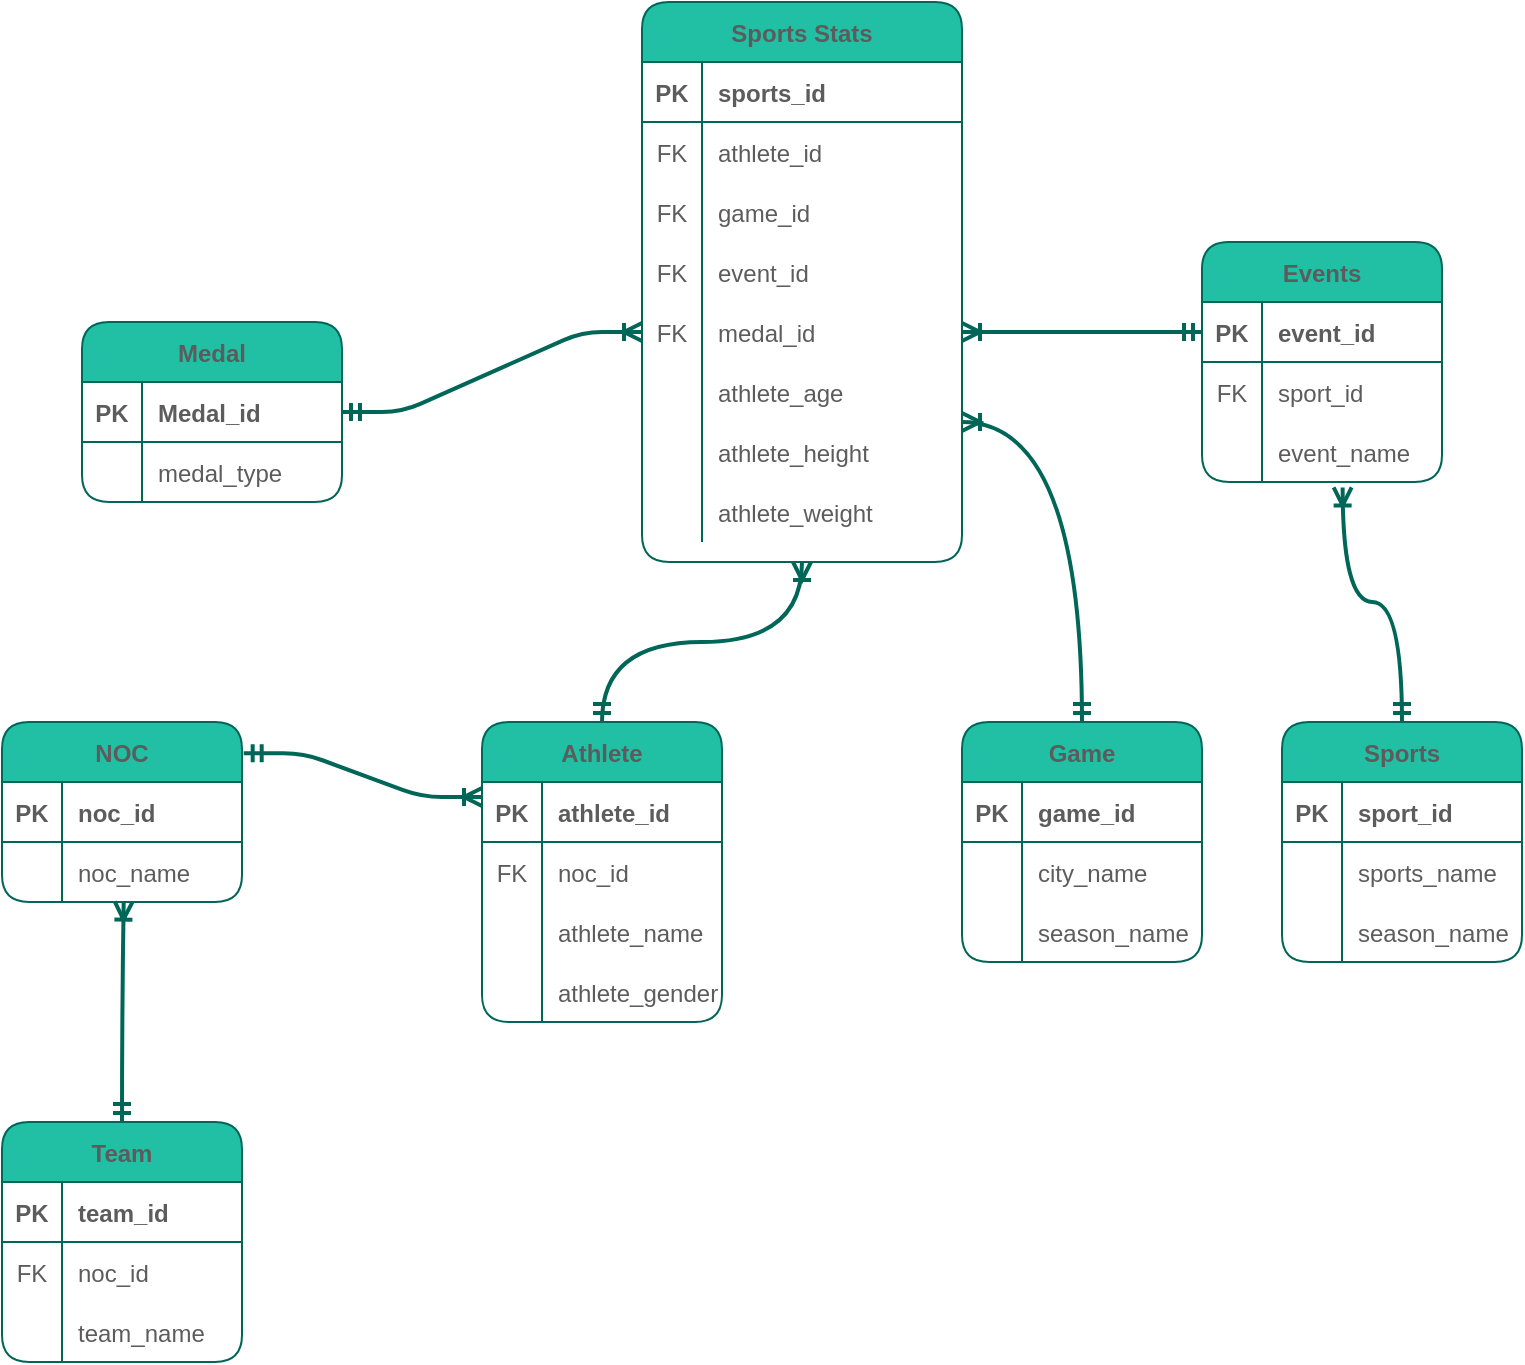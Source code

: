 <mxfile version="13.9.9" type="device"><diagram id="WiiV5bWWu4j-bYSQDRkj" name="Page-1"><mxGraphModel dx="1220" dy="756" grid="1" gridSize="10" guides="1" tooltips="1" connect="1" arrows="1" fold="1" page="1" pageScale="1" pageWidth="1169" pageHeight="827" math="0" shadow="0"><root><mxCell id="0"/><mxCell id="1" parent="0"/><mxCell id="tx4dGXhJvyXeNef-bfkc-3" value="Medal" style="shape=table;startSize=30;container=1;collapsible=1;childLayout=tableLayout;fixedRows=1;rowLines=0;fontStyle=1;align=center;resizeLast=1;labelBackgroundColor=none;rounded=1;shadow=0;sketch=0;fillColor=#21C0A5;strokeColor=#006658;fontColor=#5C5C5C;" vertex="1" parent="1"><mxGeometry x="120" y="240" width="130" height="90" as="geometry"/></mxCell><mxCell id="tx4dGXhJvyXeNef-bfkc-4" value="" style="shape=partialRectangle;collapsible=0;dropTarget=0;pointerEvents=0;fillColor=none;top=0;left=0;bottom=1;right=0;points=[[0,0.5],[1,0.5]];portConstraint=eastwest;strokeColor=#006658;fontColor=#5C5C5C;" vertex="1" parent="tx4dGXhJvyXeNef-bfkc-3"><mxGeometry y="30" width="130" height="30" as="geometry"/></mxCell><mxCell id="tx4dGXhJvyXeNef-bfkc-5" value="PK" style="shape=partialRectangle;connectable=0;fillColor=none;top=0;left=0;bottom=0;right=0;fontStyle=1;overflow=hidden;strokeColor=#006658;fontColor=#5C5C5C;" vertex="1" parent="tx4dGXhJvyXeNef-bfkc-4"><mxGeometry width="30" height="30" as="geometry"/></mxCell><mxCell id="tx4dGXhJvyXeNef-bfkc-6" value="Medal_id" style="shape=partialRectangle;connectable=0;fillColor=none;top=0;left=0;bottom=0;right=0;align=left;spacingLeft=6;fontStyle=1;overflow=hidden;strokeColor=#006658;fontColor=#5C5C5C;" vertex="1" parent="tx4dGXhJvyXeNef-bfkc-4"><mxGeometry x="30" width="100" height="30" as="geometry"/></mxCell><mxCell id="tx4dGXhJvyXeNef-bfkc-7" value="" style="shape=partialRectangle;collapsible=0;dropTarget=0;pointerEvents=0;fillColor=none;top=0;left=0;bottom=0;right=0;points=[[0,0.5],[1,0.5]];portConstraint=eastwest;strokeColor=#006658;fontColor=#5C5C5C;" vertex="1" parent="tx4dGXhJvyXeNef-bfkc-3"><mxGeometry y="60" width="130" height="30" as="geometry"/></mxCell><mxCell id="tx4dGXhJvyXeNef-bfkc-8" value="" style="shape=partialRectangle;connectable=0;fillColor=none;top=0;left=0;bottom=0;right=0;editable=1;overflow=hidden;strokeColor=#006658;fontColor=#5C5C5C;" vertex="1" parent="tx4dGXhJvyXeNef-bfkc-7"><mxGeometry width="30" height="30" as="geometry"/></mxCell><mxCell id="tx4dGXhJvyXeNef-bfkc-9" value="medal_type" style="shape=partialRectangle;connectable=0;fillColor=none;top=0;left=0;bottom=0;right=0;align=left;spacingLeft=6;overflow=hidden;strokeColor=#006658;fontColor=#5C5C5C;" vertex="1" parent="tx4dGXhJvyXeNef-bfkc-7"><mxGeometry x="30" width="100" height="30" as="geometry"/></mxCell><mxCell id="tx4dGXhJvyXeNef-bfkc-17" value="NOC" style="shape=table;startSize=30;container=1;collapsible=1;childLayout=tableLayout;fixedRows=1;rowLines=0;fontStyle=1;align=center;resizeLast=1;labelBackgroundColor=none;rounded=1;shadow=0;sketch=0;fillColor=#21C0A5;strokeColor=#006658;fontColor=#5C5C5C;" vertex="1" parent="1"><mxGeometry x="80" y="440" width="120" height="90" as="geometry"/></mxCell><mxCell id="tx4dGXhJvyXeNef-bfkc-18" value="" style="shape=partialRectangle;collapsible=0;dropTarget=0;pointerEvents=0;fillColor=none;top=0;left=0;bottom=1;right=0;points=[[0,0.5],[1,0.5]];portConstraint=eastwest;strokeColor=#006658;fontColor=#5C5C5C;" vertex="1" parent="tx4dGXhJvyXeNef-bfkc-17"><mxGeometry y="30" width="120" height="30" as="geometry"/></mxCell><mxCell id="tx4dGXhJvyXeNef-bfkc-19" value="PK" style="shape=partialRectangle;connectable=0;fillColor=none;top=0;left=0;bottom=0;right=0;fontStyle=1;overflow=hidden;strokeColor=#006658;fontColor=#5C5C5C;" vertex="1" parent="tx4dGXhJvyXeNef-bfkc-18"><mxGeometry width="30" height="30" as="geometry"/></mxCell><mxCell id="tx4dGXhJvyXeNef-bfkc-20" value="noc_id" style="shape=partialRectangle;connectable=0;fillColor=none;top=0;left=0;bottom=0;right=0;align=left;spacingLeft=6;fontStyle=1;overflow=hidden;strokeColor=#006658;fontColor=#5C5C5C;" vertex="1" parent="tx4dGXhJvyXeNef-bfkc-18"><mxGeometry x="30" width="90" height="30" as="geometry"/></mxCell><mxCell id="tx4dGXhJvyXeNef-bfkc-21" value="" style="shape=partialRectangle;collapsible=0;dropTarget=0;pointerEvents=0;fillColor=none;top=0;left=0;bottom=0;right=0;points=[[0,0.5],[1,0.5]];portConstraint=eastwest;strokeColor=#006658;fontColor=#5C5C5C;" vertex="1" parent="tx4dGXhJvyXeNef-bfkc-17"><mxGeometry y="60" width="120" height="30" as="geometry"/></mxCell><mxCell id="tx4dGXhJvyXeNef-bfkc-22" value="" style="shape=partialRectangle;connectable=0;fillColor=none;top=0;left=0;bottom=0;right=0;editable=1;overflow=hidden;strokeColor=#006658;fontColor=#5C5C5C;" vertex="1" parent="tx4dGXhJvyXeNef-bfkc-21"><mxGeometry width="30" height="30" as="geometry"/></mxCell><mxCell id="tx4dGXhJvyXeNef-bfkc-23" value="noc_name" style="shape=partialRectangle;connectable=0;fillColor=none;top=0;left=0;bottom=0;right=0;align=left;spacingLeft=6;overflow=hidden;strokeColor=#006658;fontColor=#5C5C5C;" vertex="1" parent="tx4dGXhJvyXeNef-bfkc-21"><mxGeometry x="30" width="90" height="30" as="geometry"/></mxCell><mxCell id="tx4dGXhJvyXeNef-bfkc-24" value="Team" style="shape=table;startSize=30;container=1;collapsible=1;childLayout=tableLayout;fixedRows=1;rowLines=0;fontStyle=1;align=center;resizeLast=1;labelBackgroundColor=none;rounded=1;shadow=0;sketch=0;fillColor=#21C0A5;strokeColor=#006658;fontColor=#5C5C5C;" vertex="1" parent="1"><mxGeometry x="80" y="640" width="120" height="120" as="geometry"/></mxCell><mxCell id="tx4dGXhJvyXeNef-bfkc-25" value="" style="shape=partialRectangle;collapsible=0;dropTarget=0;pointerEvents=0;fillColor=none;top=0;left=0;bottom=1;right=0;points=[[0,0.5],[1,0.5]];portConstraint=eastwest;strokeColor=#006658;fontColor=#5C5C5C;" vertex="1" parent="tx4dGXhJvyXeNef-bfkc-24"><mxGeometry y="30" width="120" height="30" as="geometry"/></mxCell><mxCell id="tx4dGXhJvyXeNef-bfkc-26" value="PK" style="shape=partialRectangle;connectable=0;fillColor=none;top=0;left=0;bottom=0;right=0;fontStyle=1;overflow=hidden;strokeColor=#006658;fontColor=#5C5C5C;" vertex="1" parent="tx4dGXhJvyXeNef-bfkc-25"><mxGeometry width="30" height="30" as="geometry"/></mxCell><mxCell id="tx4dGXhJvyXeNef-bfkc-27" value="team_id" style="shape=partialRectangle;connectable=0;fillColor=none;top=0;left=0;bottom=0;right=0;align=left;spacingLeft=6;fontStyle=1;overflow=hidden;strokeColor=#006658;fontColor=#5C5C5C;" vertex="1" parent="tx4dGXhJvyXeNef-bfkc-25"><mxGeometry x="30" width="90" height="30" as="geometry"/></mxCell><mxCell id="tx4dGXhJvyXeNef-bfkc-28" value="" style="shape=partialRectangle;collapsible=0;dropTarget=0;pointerEvents=0;fillColor=none;top=0;left=0;bottom=0;right=0;points=[[0,0.5],[1,0.5]];portConstraint=eastwest;strokeColor=#006658;fontColor=#5C5C5C;" vertex="1" parent="tx4dGXhJvyXeNef-bfkc-24"><mxGeometry y="60" width="120" height="30" as="geometry"/></mxCell><mxCell id="tx4dGXhJvyXeNef-bfkc-29" value="FK" style="shape=partialRectangle;connectable=0;fillColor=none;top=0;left=0;bottom=0;right=0;editable=1;overflow=hidden;strokeColor=#006658;fontColor=#5C5C5C;" vertex="1" parent="tx4dGXhJvyXeNef-bfkc-28"><mxGeometry width="30" height="30" as="geometry"/></mxCell><mxCell id="tx4dGXhJvyXeNef-bfkc-30" value="noc_id" style="shape=partialRectangle;connectable=0;fillColor=none;top=0;left=0;bottom=0;right=0;align=left;spacingLeft=6;overflow=hidden;strokeColor=#006658;fontColor=#5C5C5C;" vertex="1" parent="tx4dGXhJvyXeNef-bfkc-28"><mxGeometry x="30" width="90" height="30" as="geometry"/></mxCell><mxCell id="tx4dGXhJvyXeNef-bfkc-31" value="" style="shape=partialRectangle;collapsible=0;dropTarget=0;pointerEvents=0;fillColor=none;top=0;left=0;bottom=0;right=0;points=[[0,0.5],[1,0.5]];portConstraint=eastwest;strokeColor=#006658;fontColor=#5C5C5C;" vertex="1" parent="tx4dGXhJvyXeNef-bfkc-24"><mxGeometry y="90" width="120" height="30" as="geometry"/></mxCell><mxCell id="tx4dGXhJvyXeNef-bfkc-32" value="" style="shape=partialRectangle;connectable=0;fillColor=none;top=0;left=0;bottom=0;right=0;editable=1;overflow=hidden;strokeColor=#006658;fontColor=#5C5C5C;" vertex="1" parent="tx4dGXhJvyXeNef-bfkc-31"><mxGeometry width="30" height="30" as="geometry"/></mxCell><mxCell id="tx4dGXhJvyXeNef-bfkc-33" value="team_name" style="shape=partialRectangle;connectable=0;fillColor=none;top=0;left=0;bottom=0;right=0;align=left;spacingLeft=6;overflow=hidden;strokeColor=#006658;fontColor=#5C5C5C;" vertex="1" parent="tx4dGXhJvyXeNef-bfkc-31"><mxGeometry x="30" width="90" height="30" as="geometry"/></mxCell><mxCell id="tx4dGXhJvyXeNef-bfkc-37" value="Athlete" style="shape=table;startSize=30;container=1;collapsible=1;childLayout=tableLayout;fixedRows=1;rowLines=0;fontStyle=1;align=center;resizeLast=1;labelBackgroundColor=none;rounded=1;shadow=0;sketch=0;fillColor=#21C0A5;strokeColor=#006658;fontColor=#5C5C5C;" vertex="1" parent="1"><mxGeometry x="320" y="440" width="120" height="150" as="geometry"/></mxCell><mxCell id="tx4dGXhJvyXeNef-bfkc-38" value="" style="shape=partialRectangle;collapsible=0;dropTarget=0;pointerEvents=0;fillColor=none;top=0;left=0;bottom=1;right=0;points=[[0,0.5],[1,0.5]];portConstraint=eastwest;strokeColor=#006658;fontColor=#5C5C5C;" vertex="1" parent="tx4dGXhJvyXeNef-bfkc-37"><mxGeometry y="30" width="120" height="30" as="geometry"/></mxCell><mxCell id="tx4dGXhJvyXeNef-bfkc-39" value="PK" style="shape=partialRectangle;connectable=0;fillColor=none;top=0;left=0;bottom=0;right=0;fontStyle=1;overflow=hidden;strokeColor=#006658;fontColor=#5C5C5C;" vertex="1" parent="tx4dGXhJvyXeNef-bfkc-38"><mxGeometry width="30" height="30" as="geometry"/></mxCell><mxCell id="tx4dGXhJvyXeNef-bfkc-40" value="athlete_id" style="shape=partialRectangle;connectable=0;fillColor=none;top=0;left=0;bottom=0;right=0;align=left;spacingLeft=6;fontStyle=1;overflow=hidden;strokeColor=#006658;fontColor=#5C5C5C;" vertex="1" parent="tx4dGXhJvyXeNef-bfkc-38"><mxGeometry x="30" width="90" height="30" as="geometry"/></mxCell><mxCell id="tx4dGXhJvyXeNef-bfkc-41" value="" style="shape=partialRectangle;collapsible=0;dropTarget=0;pointerEvents=0;fillColor=none;top=0;left=0;bottom=0;right=0;points=[[0,0.5],[1,0.5]];portConstraint=eastwest;strokeColor=#006658;fontColor=#5C5C5C;" vertex="1" parent="tx4dGXhJvyXeNef-bfkc-37"><mxGeometry y="60" width="120" height="30" as="geometry"/></mxCell><mxCell id="tx4dGXhJvyXeNef-bfkc-42" value="FK" style="shape=partialRectangle;connectable=0;fillColor=none;top=0;left=0;bottom=0;right=0;editable=1;overflow=hidden;strokeColor=#006658;fontColor=#5C5C5C;" vertex="1" parent="tx4dGXhJvyXeNef-bfkc-41"><mxGeometry width="30" height="30" as="geometry"/></mxCell><mxCell id="tx4dGXhJvyXeNef-bfkc-43" value="noc_id" style="shape=partialRectangle;connectable=0;fillColor=none;top=0;left=0;bottom=0;right=0;align=left;spacingLeft=6;overflow=hidden;strokeColor=#006658;fontColor=#5C5C5C;" vertex="1" parent="tx4dGXhJvyXeNef-bfkc-41"><mxGeometry x="30" width="90" height="30" as="geometry"/></mxCell><mxCell id="tx4dGXhJvyXeNef-bfkc-44" value="" style="shape=partialRectangle;collapsible=0;dropTarget=0;pointerEvents=0;fillColor=none;top=0;left=0;bottom=0;right=0;points=[[0,0.5],[1,0.5]];portConstraint=eastwest;strokeColor=#006658;fontColor=#5C5C5C;" vertex="1" parent="tx4dGXhJvyXeNef-bfkc-37"><mxGeometry y="90" width="120" height="30" as="geometry"/></mxCell><mxCell id="tx4dGXhJvyXeNef-bfkc-45" value="" style="shape=partialRectangle;connectable=0;fillColor=none;top=0;left=0;bottom=0;right=0;editable=1;overflow=hidden;strokeColor=#006658;fontColor=#5C5C5C;" vertex="1" parent="tx4dGXhJvyXeNef-bfkc-44"><mxGeometry width="30" height="30" as="geometry"/></mxCell><mxCell id="tx4dGXhJvyXeNef-bfkc-46" value="athlete_name" style="shape=partialRectangle;connectable=0;fillColor=none;top=0;left=0;bottom=0;right=0;align=left;spacingLeft=6;overflow=hidden;strokeColor=#006658;fontColor=#5C5C5C;" vertex="1" parent="tx4dGXhJvyXeNef-bfkc-44"><mxGeometry x="30" width="90" height="30" as="geometry"/></mxCell><mxCell id="tx4dGXhJvyXeNef-bfkc-47" value="" style="shape=partialRectangle;collapsible=0;dropTarget=0;pointerEvents=0;fillColor=none;top=0;left=0;bottom=0;right=0;points=[[0,0.5],[1,0.5]];portConstraint=eastwest;strokeColor=#006658;fontColor=#5C5C5C;" vertex="1" parent="tx4dGXhJvyXeNef-bfkc-37"><mxGeometry y="120" width="120" height="30" as="geometry"/></mxCell><mxCell id="tx4dGXhJvyXeNef-bfkc-48" value="" style="shape=partialRectangle;connectable=0;fillColor=none;top=0;left=0;bottom=0;right=0;editable=1;overflow=hidden;strokeColor=#006658;fontColor=#5C5C5C;" vertex="1" parent="tx4dGXhJvyXeNef-bfkc-47"><mxGeometry width="30" height="30" as="geometry"/></mxCell><mxCell id="tx4dGXhJvyXeNef-bfkc-49" value="athlete_gender" style="shape=partialRectangle;connectable=0;fillColor=none;top=0;left=0;bottom=0;right=0;align=left;spacingLeft=6;overflow=hidden;strokeColor=#006658;fontColor=#5C5C5C;" vertex="1" parent="tx4dGXhJvyXeNef-bfkc-47"><mxGeometry x="30" width="90" height="30" as="geometry"/></mxCell><mxCell id="tx4dGXhJvyXeNef-bfkc-50" value="Game" style="shape=table;startSize=30;container=1;collapsible=1;childLayout=tableLayout;fixedRows=1;rowLines=0;fontStyle=1;align=center;resizeLast=1;labelBackgroundColor=none;rounded=1;shadow=0;sketch=0;fillColor=#21C0A5;strokeColor=#006658;fontColor=#5C5C5C;" vertex="1" parent="1"><mxGeometry x="560" y="440" width="120" height="120" as="geometry"/></mxCell><mxCell id="tx4dGXhJvyXeNef-bfkc-51" value="" style="shape=partialRectangle;collapsible=0;dropTarget=0;pointerEvents=0;fillColor=none;top=0;left=0;bottom=1;right=0;points=[[0,0.5],[1,0.5]];portConstraint=eastwest;strokeColor=#006658;fontColor=#5C5C5C;" vertex="1" parent="tx4dGXhJvyXeNef-bfkc-50"><mxGeometry y="30" width="120" height="30" as="geometry"/></mxCell><mxCell id="tx4dGXhJvyXeNef-bfkc-52" value="PK" style="shape=partialRectangle;connectable=0;fillColor=none;top=0;left=0;bottom=0;right=0;fontStyle=1;overflow=hidden;strokeColor=#006658;fontColor=#5C5C5C;" vertex="1" parent="tx4dGXhJvyXeNef-bfkc-51"><mxGeometry width="30" height="30" as="geometry"/></mxCell><mxCell id="tx4dGXhJvyXeNef-bfkc-53" value="game_id" style="shape=partialRectangle;connectable=0;fillColor=none;top=0;left=0;bottom=0;right=0;align=left;spacingLeft=6;fontStyle=1;overflow=hidden;strokeColor=#006658;fontColor=#5C5C5C;" vertex="1" parent="tx4dGXhJvyXeNef-bfkc-51"><mxGeometry x="30" width="90" height="30" as="geometry"/></mxCell><mxCell id="tx4dGXhJvyXeNef-bfkc-54" value="" style="shape=partialRectangle;collapsible=0;dropTarget=0;pointerEvents=0;fillColor=none;top=0;left=0;bottom=0;right=0;points=[[0,0.5],[1,0.5]];portConstraint=eastwest;strokeColor=#006658;fontColor=#5C5C5C;" vertex="1" parent="tx4dGXhJvyXeNef-bfkc-50"><mxGeometry y="60" width="120" height="30" as="geometry"/></mxCell><mxCell id="tx4dGXhJvyXeNef-bfkc-55" value="" style="shape=partialRectangle;connectable=0;fillColor=none;top=0;left=0;bottom=0;right=0;editable=1;overflow=hidden;strokeColor=#006658;fontColor=#5C5C5C;" vertex="1" parent="tx4dGXhJvyXeNef-bfkc-54"><mxGeometry width="30" height="30" as="geometry"/></mxCell><mxCell id="tx4dGXhJvyXeNef-bfkc-56" value="city_name" style="shape=partialRectangle;connectable=0;fillColor=none;top=0;left=0;bottom=0;right=0;align=left;spacingLeft=6;overflow=hidden;strokeColor=#006658;fontColor=#5C5C5C;" vertex="1" parent="tx4dGXhJvyXeNef-bfkc-54"><mxGeometry x="30" width="90" height="30" as="geometry"/></mxCell><mxCell id="tx4dGXhJvyXeNef-bfkc-57" value="" style="shape=partialRectangle;collapsible=0;dropTarget=0;pointerEvents=0;fillColor=none;top=0;left=0;bottom=0;right=0;points=[[0,0.5],[1,0.5]];portConstraint=eastwest;strokeColor=#006658;fontColor=#5C5C5C;" vertex="1" parent="tx4dGXhJvyXeNef-bfkc-50"><mxGeometry y="90" width="120" height="30" as="geometry"/></mxCell><mxCell id="tx4dGXhJvyXeNef-bfkc-58" value="" style="shape=partialRectangle;connectable=0;fillColor=none;top=0;left=0;bottom=0;right=0;editable=1;overflow=hidden;strokeColor=#006658;fontColor=#5C5C5C;" vertex="1" parent="tx4dGXhJvyXeNef-bfkc-57"><mxGeometry width="30" height="30" as="geometry"/></mxCell><mxCell id="tx4dGXhJvyXeNef-bfkc-59" value="season_name" style="shape=partialRectangle;connectable=0;fillColor=none;top=0;left=0;bottom=0;right=0;align=left;spacingLeft=6;overflow=hidden;strokeColor=#006658;fontColor=#5C5C5C;" vertex="1" parent="tx4dGXhJvyXeNef-bfkc-57"><mxGeometry x="30" width="90" height="30" as="geometry"/></mxCell><mxCell id="tx4dGXhJvyXeNef-bfkc-63" value="Sports" style="shape=table;startSize=30;container=1;collapsible=1;childLayout=tableLayout;fixedRows=1;rowLines=0;fontStyle=1;align=center;resizeLast=1;labelBackgroundColor=none;rounded=1;shadow=0;sketch=0;fillColor=#21C0A5;strokeColor=#006658;fontColor=#5C5C5C;" vertex="1" parent="1"><mxGeometry x="720" y="440" width="120" height="120" as="geometry"/></mxCell><mxCell id="tx4dGXhJvyXeNef-bfkc-64" value="" style="shape=partialRectangle;collapsible=0;dropTarget=0;pointerEvents=0;fillColor=none;top=0;left=0;bottom=1;right=0;points=[[0,0.5],[1,0.5]];portConstraint=eastwest;strokeColor=#006658;fontColor=#5C5C5C;" vertex="1" parent="tx4dGXhJvyXeNef-bfkc-63"><mxGeometry y="30" width="120" height="30" as="geometry"/></mxCell><mxCell id="tx4dGXhJvyXeNef-bfkc-65" value="PK" style="shape=partialRectangle;connectable=0;fillColor=none;top=0;left=0;bottom=0;right=0;fontStyle=1;overflow=hidden;strokeColor=#006658;fontColor=#5C5C5C;" vertex="1" parent="tx4dGXhJvyXeNef-bfkc-64"><mxGeometry width="30" height="30" as="geometry"/></mxCell><mxCell id="tx4dGXhJvyXeNef-bfkc-66" value="sport_id" style="shape=partialRectangle;connectable=0;fillColor=none;top=0;left=0;bottom=0;right=0;align=left;spacingLeft=6;fontStyle=1;overflow=hidden;strokeColor=#006658;fontColor=#5C5C5C;" vertex="1" parent="tx4dGXhJvyXeNef-bfkc-64"><mxGeometry x="30" width="90" height="30" as="geometry"/></mxCell><mxCell id="tx4dGXhJvyXeNef-bfkc-67" value="" style="shape=partialRectangle;collapsible=0;dropTarget=0;pointerEvents=0;fillColor=none;top=0;left=0;bottom=0;right=0;points=[[0,0.5],[1,0.5]];portConstraint=eastwest;strokeColor=#006658;fontColor=#5C5C5C;" vertex="1" parent="tx4dGXhJvyXeNef-bfkc-63"><mxGeometry y="60" width="120" height="30" as="geometry"/></mxCell><mxCell id="tx4dGXhJvyXeNef-bfkc-68" value="" style="shape=partialRectangle;connectable=0;fillColor=none;top=0;left=0;bottom=0;right=0;editable=1;overflow=hidden;strokeColor=#006658;fontColor=#5C5C5C;" vertex="1" parent="tx4dGXhJvyXeNef-bfkc-67"><mxGeometry width="30" height="30" as="geometry"/></mxCell><mxCell id="tx4dGXhJvyXeNef-bfkc-69" value="sports_name" style="shape=partialRectangle;connectable=0;fillColor=none;top=0;left=0;bottom=0;right=0;align=left;spacingLeft=6;overflow=hidden;strokeColor=#006658;fontColor=#5C5C5C;" vertex="1" parent="tx4dGXhJvyXeNef-bfkc-67"><mxGeometry x="30" width="90" height="30" as="geometry"/></mxCell><mxCell id="tx4dGXhJvyXeNef-bfkc-70" value="" style="shape=partialRectangle;collapsible=0;dropTarget=0;pointerEvents=0;fillColor=none;top=0;left=0;bottom=0;right=0;points=[[0,0.5],[1,0.5]];portConstraint=eastwest;strokeColor=#006658;fontColor=#5C5C5C;" vertex="1" parent="tx4dGXhJvyXeNef-bfkc-63"><mxGeometry y="90" width="120" height="30" as="geometry"/></mxCell><mxCell id="tx4dGXhJvyXeNef-bfkc-71" value="" style="shape=partialRectangle;connectable=0;fillColor=none;top=0;left=0;bottom=0;right=0;editable=1;overflow=hidden;strokeColor=#006658;fontColor=#5C5C5C;" vertex="1" parent="tx4dGXhJvyXeNef-bfkc-70"><mxGeometry width="30" height="30" as="geometry"/></mxCell><mxCell id="tx4dGXhJvyXeNef-bfkc-72" value="season_name" style="shape=partialRectangle;connectable=0;fillColor=none;top=0;left=0;bottom=0;right=0;align=left;spacingLeft=6;overflow=hidden;strokeColor=#006658;fontColor=#5C5C5C;" vertex="1" parent="tx4dGXhJvyXeNef-bfkc-70"><mxGeometry x="30" width="90" height="30" as="geometry"/></mxCell><mxCell id="tx4dGXhJvyXeNef-bfkc-73" value="Events" style="shape=table;startSize=30;container=1;collapsible=1;childLayout=tableLayout;fixedRows=1;rowLines=0;fontStyle=1;align=center;resizeLast=1;labelBackgroundColor=none;rounded=1;shadow=0;sketch=0;fillColor=#21C0A5;strokeColor=#006658;fontColor=#5C5C5C;" vertex="1" parent="1"><mxGeometry x="680" y="200" width="120" height="120" as="geometry"/></mxCell><mxCell id="tx4dGXhJvyXeNef-bfkc-74" value="" style="shape=partialRectangle;collapsible=0;dropTarget=0;pointerEvents=0;fillColor=none;top=0;left=0;bottom=1;right=0;points=[[0,0.5],[1,0.5]];portConstraint=eastwest;strokeColor=#006658;fontColor=#5C5C5C;" vertex="1" parent="tx4dGXhJvyXeNef-bfkc-73"><mxGeometry y="30" width="120" height="30" as="geometry"/></mxCell><mxCell id="tx4dGXhJvyXeNef-bfkc-75" value="PK" style="shape=partialRectangle;connectable=0;fillColor=none;top=0;left=0;bottom=0;right=0;fontStyle=1;overflow=hidden;strokeColor=#006658;fontColor=#5C5C5C;" vertex="1" parent="tx4dGXhJvyXeNef-bfkc-74"><mxGeometry width="30" height="30" as="geometry"/></mxCell><mxCell id="tx4dGXhJvyXeNef-bfkc-76" value="event_id" style="shape=partialRectangle;connectable=0;fillColor=none;top=0;left=0;bottom=0;right=0;align=left;spacingLeft=6;fontStyle=1;overflow=hidden;strokeColor=#006658;fontColor=#5C5C5C;" vertex="1" parent="tx4dGXhJvyXeNef-bfkc-74"><mxGeometry x="30" width="90" height="30" as="geometry"/></mxCell><mxCell id="tx4dGXhJvyXeNef-bfkc-77" value="" style="shape=partialRectangle;collapsible=0;dropTarget=0;pointerEvents=0;fillColor=none;top=0;left=0;bottom=0;right=0;points=[[0,0.5],[1,0.5]];portConstraint=eastwest;strokeColor=#006658;fontColor=#5C5C5C;" vertex="1" parent="tx4dGXhJvyXeNef-bfkc-73"><mxGeometry y="60" width="120" height="30" as="geometry"/></mxCell><mxCell id="tx4dGXhJvyXeNef-bfkc-78" value="FK" style="shape=partialRectangle;connectable=0;fillColor=none;top=0;left=0;bottom=0;right=0;editable=1;overflow=hidden;strokeColor=#006658;fontColor=#5C5C5C;" vertex="1" parent="tx4dGXhJvyXeNef-bfkc-77"><mxGeometry width="30" height="30" as="geometry"/></mxCell><mxCell id="tx4dGXhJvyXeNef-bfkc-79" value="sport_id" style="shape=partialRectangle;connectable=0;fillColor=none;top=0;left=0;bottom=0;right=0;align=left;spacingLeft=6;overflow=hidden;strokeColor=#006658;fontColor=#5C5C5C;" vertex="1" parent="tx4dGXhJvyXeNef-bfkc-77"><mxGeometry x="30" width="90" height="30" as="geometry"/></mxCell><mxCell id="tx4dGXhJvyXeNef-bfkc-80" value="" style="shape=partialRectangle;collapsible=0;dropTarget=0;pointerEvents=0;fillColor=none;top=0;left=0;bottom=0;right=0;points=[[0,0.5],[1,0.5]];portConstraint=eastwest;strokeColor=#006658;fontColor=#5C5C5C;" vertex="1" parent="tx4dGXhJvyXeNef-bfkc-73"><mxGeometry y="90" width="120" height="30" as="geometry"/></mxCell><mxCell id="tx4dGXhJvyXeNef-bfkc-81" value="" style="shape=partialRectangle;connectable=0;fillColor=none;top=0;left=0;bottom=0;right=0;editable=1;overflow=hidden;strokeColor=#006658;fontColor=#5C5C5C;" vertex="1" parent="tx4dGXhJvyXeNef-bfkc-80"><mxGeometry width="30" height="30" as="geometry"/></mxCell><mxCell id="tx4dGXhJvyXeNef-bfkc-82" value="event_name" style="shape=partialRectangle;connectable=0;fillColor=none;top=0;left=0;bottom=0;right=0;align=left;spacingLeft=6;overflow=hidden;strokeColor=#006658;fontColor=#5C5C5C;" vertex="1" parent="tx4dGXhJvyXeNef-bfkc-80"><mxGeometry x="30" width="90" height="30" as="geometry"/></mxCell><mxCell id="tx4dGXhJvyXeNef-bfkc-83" value="Sports Stats" style="shape=table;startSize=30;container=1;collapsible=1;childLayout=tableLayout;fixedRows=1;rowLines=0;fontStyle=1;align=center;resizeLast=1;labelBackgroundColor=none;rounded=1;shadow=0;sketch=0;fillColor=#21C0A5;strokeColor=#006658;fontColor=#5C5C5C;" vertex="1" parent="1"><mxGeometry x="400" y="80" width="160" height="280" as="geometry"/></mxCell><mxCell id="tx4dGXhJvyXeNef-bfkc-84" value="" style="shape=partialRectangle;collapsible=0;dropTarget=0;pointerEvents=0;fillColor=none;top=0;left=0;bottom=1;right=0;points=[[0,0.5],[1,0.5]];portConstraint=eastwest;strokeColor=#006658;fontColor=#5C5C5C;" vertex="1" parent="tx4dGXhJvyXeNef-bfkc-83"><mxGeometry y="30" width="160" height="30" as="geometry"/></mxCell><mxCell id="tx4dGXhJvyXeNef-bfkc-85" value="PK" style="shape=partialRectangle;connectable=0;fillColor=none;top=0;left=0;bottom=0;right=0;fontStyle=1;overflow=hidden;strokeColor=#006658;fontColor=#5C5C5C;" vertex="1" parent="tx4dGXhJvyXeNef-bfkc-84"><mxGeometry width="30" height="30" as="geometry"/></mxCell><mxCell id="tx4dGXhJvyXeNef-bfkc-86" value="sports_id" style="shape=partialRectangle;connectable=0;fillColor=none;top=0;left=0;bottom=0;right=0;align=left;spacingLeft=6;fontStyle=1;overflow=hidden;strokeColor=#006658;fontColor=#5C5C5C;" vertex="1" parent="tx4dGXhJvyXeNef-bfkc-84"><mxGeometry x="30" width="130" height="30" as="geometry"/></mxCell><mxCell id="tx4dGXhJvyXeNef-bfkc-87" value="" style="shape=partialRectangle;collapsible=0;dropTarget=0;pointerEvents=0;fillColor=none;top=0;left=0;bottom=0;right=0;points=[[0,0.5],[1,0.5]];portConstraint=eastwest;strokeColor=#006658;fontColor=#5C5C5C;" vertex="1" parent="tx4dGXhJvyXeNef-bfkc-83"><mxGeometry y="60" width="160" height="30" as="geometry"/></mxCell><mxCell id="tx4dGXhJvyXeNef-bfkc-88" value="FK" style="shape=partialRectangle;connectable=0;fillColor=none;top=0;left=0;bottom=0;right=0;editable=1;overflow=hidden;strokeColor=#006658;fontColor=#5C5C5C;" vertex="1" parent="tx4dGXhJvyXeNef-bfkc-87"><mxGeometry width="30" height="30" as="geometry"/></mxCell><mxCell id="tx4dGXhJvyXeNef-bfkc-89" value="athlete_id" style="shape=partialRectangle;connectable=0;fillColor=none;top=0;left=0;bottom=0;right=0;align=left;spacingLeft=6;overflow=hidden;strokeColor=#006658;fontColor=#5C5C5C;" vertex="1" parent="tx4dGXhJvyXeNef-bfkc-87"><mxGeometry x="30" width="130" height="30" as="geometry"/></mxCell><mxCell id="tx4dGXhJvyXeNef-bfkc-90" value="" style="shape=partialRectangle;collapsible=0;dropTarget=0;pointerEvents=0;fillColor=none;top=0;left=0;bottom=0;right=0;points=[[0,0.5],[1,0.5]];portConstraint=eastwest;strokeColor=#006658;fontColor=#5C5C5C;" vertex="1" parent="tx4dGXhJvyXeNef-bfkc-83"><mxGeometry y="90" width="160" height="30" as="geometry"/></mxCell><mxCell id="tx4dGXhJvyXeNef-bfkc-91" value="FK" style="shape=partialRectangle;connectable=0;fillColor=none;top=0;left=0;bottom=0;right=0;editable=1;overflow=hidden;strokeColor=#006658;fontColor=#5C5C5C;" vertex="1" parent="tx4dGXhJvyXeNef-bfkc-90"><mxGeometry width="30" height="30" as="geometry"/></mxCell><mxCell id="tx4dGXhJvyXeNef-bfkc-92" value="game_id" style="shape=partialRectangle;connectable=0;fillColor=none;top=0;left=0;bottom=0;right=0;align=left;spacingLeft=6;overflow=hidden;strokeColor=#006658;fontColor=#5C5C5C;" vertex="1" parent="tx4dGXhJvyXeNef-bfkc-90"><mxGeometry x="30" width="130" height="30" as="geometry"/></mxCell><mxCell id="tx4dGXhJvyXeNef-bfkc-93" value="" style="shape=partialRectangle;collapsible=0;dropTarget=0;pointerEvents=0;fillColor=none;top=0;left=0;bottom=0;right=0;points=[[0,0.5],[1,0.5]];portConstraint=eastwest;strokeColor=#006658;fontColor=#5C5C5C;" vertex="1" parent="tx4dGXhJvyXeNef-bfkc-83"><mxGeometry y="120" width="160" height="30" as="geometry"/></mxCell><mxCell id="tx4dGXhJvyXeNef-bfkc-94" value="FK" style="shape=partialRectangle;connectable=0;fillColor=none;top=0;left=0;bottom=0;right=0;editable=1;overflow=hidden;strokeColor=#006658;fontColor=#5C5C5C;" vertex="1" parent="tx4dGXhJvyXeNef-bfkc-93"><mxGeometry width="30" height="30" as="geometry"/></mxCell><mxCell id="tx4dGXhJvyXeNef-bfkc-95" value="event_id" style="shape=partialRectangle;connectable=0;fillColor=none;top=0;left=0;bottom=0;right=0;align=left;spacingLeft=6;overflow=hidden;strokeColor=#006658;fontColor=#5C5C5C;" vertex="1" parent="tx4dGXhJvyXeNef-bfkc-93"><mxGeometry x="30" width="130" height="30" as="geometry"/></mxCell><mxCell id="tx4dGXhJvyXeNef-bfkc-96" value="" style="shape=partialRectangle;collapsible=0;dropTarget=0;pointerEvents=0;fillColor=none;top=0;left=0;bottom=0;right=0;points=[[0,0.5],[1,0.5]];portConstraint=eastwest;strokeColor=#006658;fontColor=#5C5C5C;" vertex="1" parent="tx4dGXhJvyXeNef-bfkc-83"><mxGeometry y="150" width="160" height="30" as="geometry"/></mxCell><mxCell id="tx4dGXhJvyXeNef-bfkc-97" value="FK" style="shape=partialRectangle;connectable=0;fillColor=none;top=0;left=0;bottom=0;right=0;editable=1;overflow=hidden;strokeColor=#006658;fontColor=#5C5C5C;" vertex="1" parent="tx4dGXhJvyXeNef-bfkc-96"><mxGeometry width="30" height="30" as="geometry"/></mxCell><mxCell id="tx4dGXhJvyXeNef-bfkc-98" value="medal_id" style="shape=partialRectangle;connectable=0;fillColor=none;top=0;left=0;bottom=0;right=0;align=left;spacingLeft=6;overflow=hidden;strokeColor=#006658;fontColor=#5C5C5C;" vertex="1" parent="tx4dGXhJvyXeNef-bfkc-96"><mxGeometry x="30" width="130" height="30" as="geometry"/></mxCell><mxCell id="tx4dGXhJvyXeNef-bfkc-99" value="" style="shape=partialRectangle;collapsible=0;dropTarget=0;pointerEvents=0;fillColor=none;top=0;left=0;bottom=0;right=0;points=[[0,0.5],[1,0.5]];portConstraint=eastwest;strokeColor=#006658;fontColor=#5C5C5C;" vertex="1" parent="tx4dGXhJvyXeNef-bfkc-83"><mxGeometry y="180" width="160" height="30" as="geometry"/></mxCell><mxCell id="tx4dGXhJvyXeNef-bfkc-100" value="" style="shape=partialRectangle;connectable=0;fillColor=none;top=0;left=0;bottom=0;right=0;editable=1;overflow=hidden;strokeColor=#006658;fontColor=#5C5C5C;" vertex="1" parent="tx4dGXhJvyXeNef-bfkc-99"><mxGeometry width="30" height="30" as="geometry"/></mxCell><mxCell id="tx4dGXhJvyXeNef-bfkc-101" value="athlete_age" style="shape=partialRectangle;connectable=0;fillColor=none;top=0;left=0;bottom=0;right=0;align=left;spacingLeft=6;overflow=hidden;strokeColor=#006658;fontColor=#5C5C5C;" vertex="1" parent="tx4dGXhJvyXeNef-bfkc-99"><mxGeometry x="30" width="130" height="30" as="geometry"/></mxCell><mxCell id="tx4dGXhJvyXeNef-bfkc-102" value="" style="shape=partialRectangle;collapsible=0;dropTarget=0;pointerEvents=0;fillColor=none;top=0;left=0;bottom=0;right=0;points=[[0,0.5],[1,0.5]];portConstraint=eastwest;strokeColor=#006658;fontColor=#5C5C5C;" vertex="1" parent="tx4dGXhJvyXeNef-bfkc-83"><mxGeometry y="210" width="160" height="30" as="geometry"/></mxCell><mxCell id="tx4dGXhJvyXeNef-bfkc-103" value="" style="shape=partialRectangle;connectable=0;fillColor=none;top=0;left=0;bottom=0;right=0;editable=1;overflow=hidden;strokeColor=#006658;fontColor=#5C5C5C;" vertex="1" parent="tx4dGXhJvyXeNef-bfkc-102"><mxGeometry width="30" height="30" as="geometry"/></mxCell><mxCell id="tx4dGXhJvyXeNef-bfkc-104" value="athlete_height" style="shape=partialRectangle;connectable=0;fillColor=none;top=0;left=0;bottom=0;right=0;align=left;spacingLeft=6;overflow=hidden;strokeColor=#006658;fontColor=#5C5C5C;" vertex="1" parent="tx4dGXhJvyXeNef-bfkc-102"><mxGeometry x="30" width="130" height="30" as="geometry"/></mxCell><mxCell id="tx4dGXhJvyXeNef-bfkc-105" value="" style="shape=partialRectangle;collapsible=0;dropTarget=0;pointerEvents=0;fillColor=none;top=0;left=0;bottom=0;right=0;points=[[0,0.5],[1,0.5]];portConstraint=eastwest;strokeColor=#006658;fontColor=#5C5C5C;" vertex="1" parent="tx4dGXhJvyXeNef-bfkc-83"><mxGeometry y="240" width="160" height="30" as="geometry"/></mxCell><mxCell id="tx4dGXhJvyXeNef-bfkc-106" value="" style="shape=partialRectangle;connectable=0;fillColor=none;top=0;left=0;bottom=0;right=0;editable=1;overflow=hidden;strokeColor=#006658;fontColor=#5C5C5C;" vertex="1" parent="tx4dGXhJvyXeNef-bfkc-105"><mxGeometry width="30" height="30" as="geometry"/></mxCell><mxCell id="tx4dGXhJvyXeNef-bfkc-107" value="athlete_weight" style="shape=partialRectangle;connectable=0;fillColor=none;top=0;left=0;bottom=0;right=0;align=left;spacingLeft=6;overflow=hidden;strokeColor=#006658;fontColor=#5C5C5C;" vertex="1" parent="tx4dGXhJvyXeNef-bfkc-105"><mxGeometry x="30" width="130" height="30" as="geometry"/></mxCell><mxCell id="tx4dGXhJvyXeNef-bfkc-108" value="" style="edgeStyle=entityRelationEdgeStyle;fontSize=12;html=1;endArrow=ERoneToMany;startArrow=ERmandOne;exitX=1;exitY=0.5;exitDx=0;exitDy=0;entryX=0;entryY=0.5;entryDx=0;entryDy=0;strokeWidth=2;strokeColor=#006658;fontColor=#5C5C5C;" edge="1" parent="1" source="tx4dGXhJvyXeNef-bfkc-4" target="tx4dGXhJvyXeNef-bfkc-96"><mxGeometry width="100" height="100" relative="1" as="geometry"><mxPoint x="260" y="400" as="sourcePoint"/><mxPoint x="360" y="300" as="targetPoint"/></mxGeometry></mxCell><mxCell id="tx4dGXhJvyXeNef-bfkc-109" value="" style="edgeStyle=entityRelationEdgeStyle;fontSize=12;html=1;endArrow=ERoneToMany;startArrow=ERmandOne;exitX=0;exitY=0.5;exitDx=0;exitDy=0;entryX=1;entryY=0.5;entryDx=0;entryDy=0;strokeWidth=2;strokeColor=#006658;fontColor=#5C5C5C;" edge="1" parent="1" source="tx4dGXhJvyXeNef-bfkc-74" target="tx4dGXhJvyXeNef-bfkc-96"><mxGeometry width="100" height="100" relative="1" as="geometry"><mxPoint x="580" y="400" as="sourcePoint"/><mxPoint x="730" y="360.0" as="targetPoint"/></mxGeometry></mxCell><mxCell id="tx4dGXhJvyXeNef-bfkc-113" value="" style="fontSize=12;html=1;endArrow=ERoneToMany;startArrow=ERmandOne;strokeWidth=2;entryX=0.586;entryY=1.09;entryDx=0;entryDy=0;entryPerimeter=0;exitX=0.5;exitY=0;exitDx=0;exitDy=0;edgeStyle=orthogonalEdgeStyle;curved=1;strokeColor=#006658;fontColor=#5C5C5C;" edge="1" parent="1" source="tx4dGXhJvyXeNef-bfkc-63" target="tx4dGXhJvyXeNef-bfkc-80"><mxGeometry width="100" height="100" relative="1" as="geometry"><mxPoint x="550" y="450" as="sourcePoint"/><mxPoint x="650" y="350" as="targetPoint"/><Array as="points"><mxPoint x="780" y="380"/><mxPoint x="750" y="380"/></Array></mxGeometry></mxCell><mxCell id="tx4dGXhJvyXeNef-bfkc-115" value="" style="edgeStyle=orthogonalEdgeStyle;fontSize=12;html=1;endArrow=ERoneToMany;startArrow=ERmandOne;strokeWidth=2;entryX=1;entryY=0.75;entryDx=0;entryDy=0;exitX=0.5;exitY=0;exitDx=0;exitDy=0;curved=1;strokeColor=#006658;fontColor=#5C5C5C;" edge="1" parent="1" source="tx4dGXhJvyXeNef-bfkc-50" target="tx4dGXhJvyXeNef-bfkc-83"><mxGeometry width="100" height="100" relative="1" as="geometry"><mxPoint x="550" y="450" as="sourcePoint"/><mxPoint x="650" y="350" as="targetPoint"/></mxGeometry></mxCell><mxCell id="tx4dGXhJvyXeNef-bfkc-116" value="" style="edgeStyle=orthogonalEdgeStyle;fontSize=12;html=1;endArrow=ERoneToMany;startArrow=ERmandOne;strokeWidth=2;entryX=0.5;entryY=1;entryDx=0;entryDy=0;exitX=0.5;exitY=0;exitDx=0;exitDy=0;curved=1;strokeColor=#006658;fontColor=#5C5C5C;" edge="1" parent="1" source="tx4dGXhJvyXeNef-bfkc-37" target="tx4dGXhJvyXeNef-bfkc-83"><mxGeometry width="100" height="100" relative="1" as="geometry"><mxPoint x="440" y="530" as="sourcePoint"/><mxPoint x="540" y="430" as="targetPoint"/></mxGeometry></mxCell><mxCell id="tx4dGXhJvyXeNef-bfkc-117" value="" style="edgeStyle=orthogonalEdgeStyle;fontSize=12;html=1;endArrow=ERoneToMany;startArrow=ERmandOne;strokeWidth=2;entryX=0.507;entryY=0.992;entryDx=0;entryDy=0;exitX=0.5;exitY=0;exitDx=0;exitDy=0;curved=1;entryPerimeter=0;strokeColor=#006658;fontColor=#5C5C5C;" edge="1" parent="1" source="tx4dGXhJvyXeNef-bfkc-24" target="tx4dGXhJvyXeNef-bfkc-21"><mxGeometry width="100" height="100" relative="1" as="geometry"><mxPoint x="140" y="610" as="sourcePoint"/><mxPoint x="240" y="530" as="targetPoint"/></mxGeometry></mxCell><mxCell id="tx4dGXhJvyXeNef-bfkc-118" value="" style="edgeStyle=entityRelationEdgeStyle;fontSize=12;html=1;endArrow=ERoneToMany;startArrow=ERmandOne;strokeWidth=2;exitX=1.007;exitY=0.174;exitDx=0;exitDy=0;exitPerimeter=0;entryX=0;entryY=0.25;entryDx=0;entryDy=0;strokeColor=#006658;fontColor=#5C5C5C;" edge="1" parent="1" source="tx4dGXhJvyXeNef-bfkc-17" target="tx4dGXhJvyXeNef-bfkc-37"><mxGeometry width="100" height="100" relative="1" as="geometry"><mxPoint x="180" y="620" as="sourcePoint"/><mxPoint x="280" y="520" as="targetPoint"/></mxGeometry></mxCell></root></mxGraphModel></diagram></mxfile>